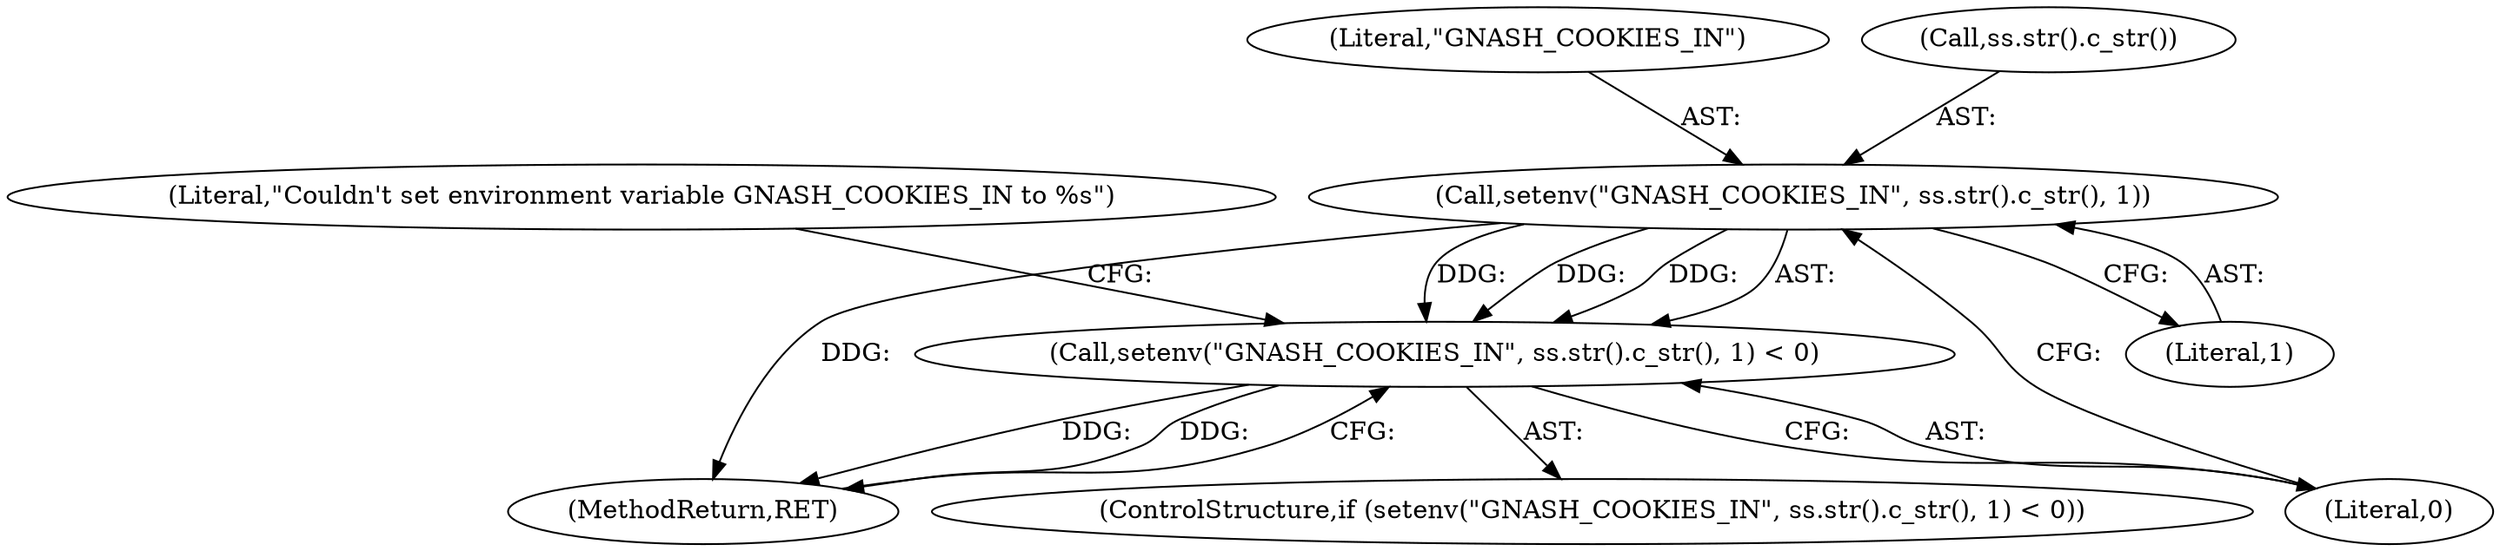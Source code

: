 digraph "0_savannah_fa481c116e65ccf9137c7ddc8abc3cf05dc12f55@API" {
"1000224" [label="(Call,setenv(\"GNASH_COOKIES_IN\", ss.str().c_str(), 1))"];
"1000223" [label="(Call,setenv(\"GNASH_COOKIES_IN\", ss.str().c_str(), 1) < 0)"];
"1000227" [label="(Literal,1)"];
"1000224" [label="(Call,setenv(\"GNASH_COOKIES_IN\", ss.str().c_str(), 1))"];
"1000223" [label="(Call,setenv(\"GNASH_COOKIES_IN\", ss.str().c_str(), 1) < 0)"];
"1000228" [label="(Literal,0)"];
"1000225" [label="(Literal,\"GNASH_COOKIES_IN\")"];
"1000226" [label="(Call,ss.str().c_str())"];
"1000222" [label="(ControlStructure,if (setenv(\"GNASH_COOKIES_IN\", ss.str().c_str(), 1) < 0))"];
"1000231" [label="(Literal,\"Couldn't set environment variable GNASH_COOKIES_IN to %s\")"];
"1000233" [label="(MethodReturn,RET)"];
"1000224" -> "1000223"  [label="AST: "];
"1000224" -> "1000227"  [label="CFG: "];
"1000225" -> "1000224"  [label="AST: "];
"1000226" -> "1000224"  [label="AST: "];
"1000227" -> "1000224"  [label="AST: "];
"1000228" -> "1000224"  [label="CFG: "];
"1000224" -> "1000233"  [label="DDG: "];
"1000224" -> "1000223"  [label="DDG: "];
"1000224" -> "1000223"  [label="DDG: "];
"1000224" -> "1000223"  [label="DDG: "];
"1000223" -> "1000222"  [label="AST: "];
"1000223" -> "1000228"  [label="CFG: "];
"1000228" -> "1000223"  [label="AST: "];
"1000231" -> "1000223"  [label="CFG: "];
"1000233" -> "1000223"  [label="CFG: "];
"1000223" -> "1000233"  [label="DDG: "];
"1000223" -> "1000233"  [label="DDG: "];
}

